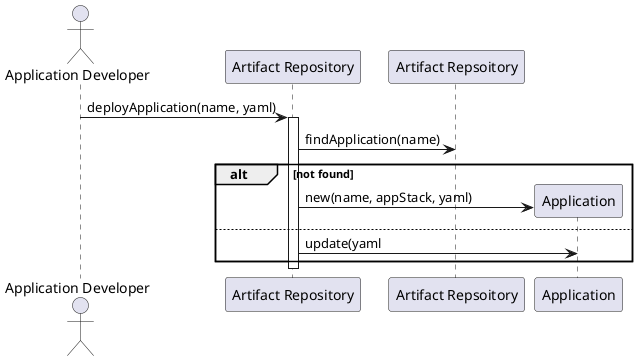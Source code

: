 @startuml
Actor "Application Developer"

"Application Developer" -> "Artifact Repository" : deployApplication(name, yaml)
activate "Artifact Repository"
"Artifact Repository" -> "Artifact Repsoitory" :findApplication(name)
alt not found
create Application
"Artifact Repository" -> "Application" : new(name, appStack, yaml)
else
"Artifact Repository" -> "Application" : update(yaml
end
deactivate "Artifact Repository"
@enduml
